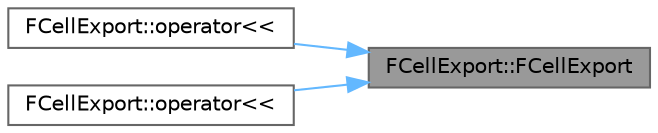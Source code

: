 digraph "FCellExport::FCellExport"
{
 // INTERACTIVE_SVG=YES
 // LATEX_PDF_SIZE
  bgcolor="transparent";
  edge [fontname=Helvetica,fontsize=10,labelfontname=Helvetica,labelfontsize=10];
  node [fontname=Helvetica,fontsize=10,shape=box,height=0.2,width=0.4];
  rankdir="RL";
  Node1 [id="Node000001",label="FCellExport::FCellExport",height=0.2,width=0.4,color="gray40", fillcolor="grey60", style="filled", fontcolor="black",tooltip=" "];
  Node1 -> Node2 [id="edge1_Node000001_Node000002",dir="back",color="steelblue1",style="solid",tooltip=" "];
  Node2 [id="Node000002",label="FCellExport::operator\<\<",height=0.2,width=0.4,color="grey40", fillcolor="white", style="filled",URL="$dc/d32/structFCellExport.html#a8be021261e076ad296f288b55c2d824d",tooltip=" "];
  Node1 -> Node3 [id="edge2_Node000001_Node000003",dir="back",color="steelblue1",style="solid",tooltip=" "];
  Node3 [id="Node000003",label="FCellExport::operator\<\<",height=0.2,width=0.4,color="grey40", fillcolor="white", style="filled",URL="$dc/d32/structFCellExport.html#a895b0eda1839df0da1ff1eceb0b073c1",tooltip=" "];
}
